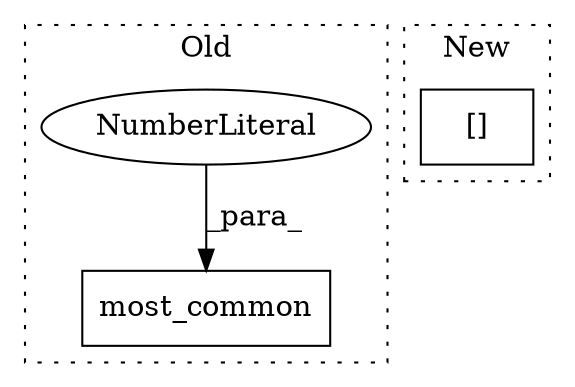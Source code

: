 digraph G {
subgraph cluster0 {
1 [label="most_common" a="32" s="825,838" l="12,1" shape="box"];
3 [label="NumberLiteral" a="34" s="837" l="1" shape="ellipse"];
label = "Old";
style="dotted";
}
subgraph cluster1 {
2 [label="[]" a="2" s="829,842" l="12,1" shape="box"];
label = "New";
style="dotted";
}
3 -> 1 [label="_para_"];
}